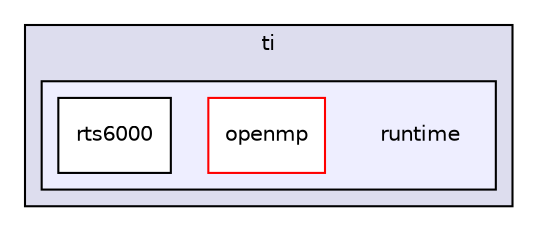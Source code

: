 digraph "runtime" {
  compound=true
  node [ fontsize="10", fontname="Helvetica"];
  edge [ labelfontsize="10", labelfontname="Helvetica"];
  subgraph clusterdir_36dac017d8fa1f792c4d163c29261eb1 {
    graph [ bgcolor="#ddddee", pencolor="black", label="ti" fontname="Helvetica", fontsize="10", URL="dir_36dac017d8fa1f792c4d163c29261eb1.html"]
  subgraph clusterdir_5ad05dc5194b2a671faf93574192eaf0 {
    graph [ bgcolor="#eeeeff", pencolor="black", label="" URL="dir_5ad05dc5194b2a671faf93574192eaf0.html"];
    dir_5ad05dc5194b2a671faf93574192eaf0 [shape=plaintext label="runtime"];
    dir_1ec75a22fc8600185f16d7c446e174b6 [shape=box label="openmp" color="red" fillcolor="white" style="filled" URL="dir_1ec75a22fc8600185f16d7c446e174b6.html"];
    dir_5388dce26d83a903baa8bd101fa68cb0 [shape=box label="rts6000" color="black" fillcolor="white" style="filled" URL="dir_5388dce26d83a903baa8bd101fa68cb0.html"];
  }
  }
}
